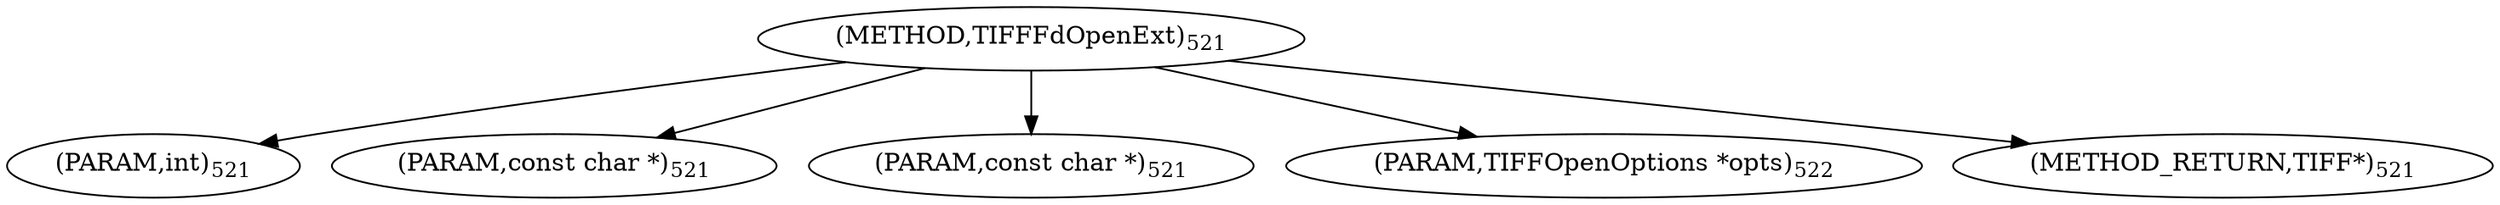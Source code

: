 digraph "TIFFFdOpenExt" {  
"9045" [label = <(METHOD,TIFFFdOpenExt)<SUB>521</SUB>> ]
"9046" [label = <(PARAM,int)<SUB>521</SUB>> ]
"9047" [label = <(PARAM,const char *)<SUB>521</SUB>> ]
"9048" [label = <(PARAM,const char *)<SUB>521</SUB>> ]
"9049" [label = <(PARAM,TIFFOpenOptions *opts)<SUB>522</SUB>> ]
"9050" [label = <(METHOD_RETURN,TIFF*)<SUB>521</SUB>> ]
  "9045" -> "9046" 
  "9045" -> "9047" 
  "9045" -> "9048" 
  "9045" -> "9049" 
  "9045" -> "9050" 
}
